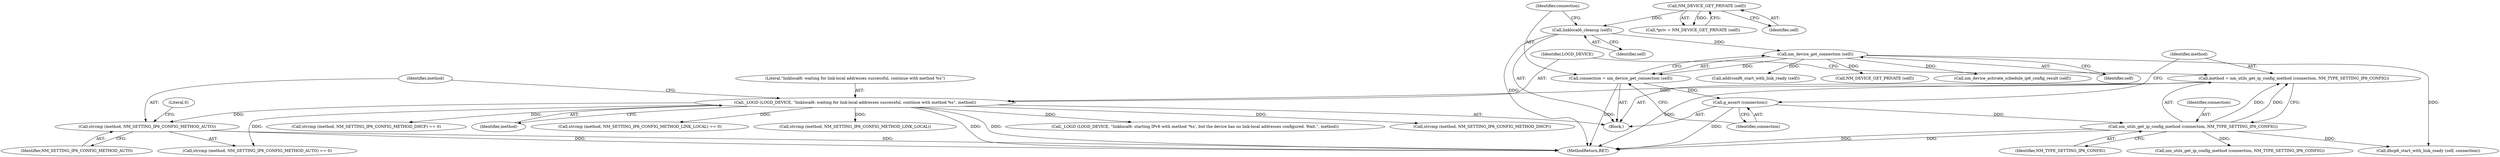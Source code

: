 digraph "0_NetworkManager_d5fc88e573fa58b93034b04d35a2454f5d28cad9@API" {
"1006852" [label="(Call,strcmp (method, NM_SETTING_IP6_CONFIG_METHOD_AUTO))"];
"1006846" [label="(Call,_LOGD (LOGD_DEVICE, \"linklocal6: waiting for link-local addresses successful, continue with method %s\", method))"];
"1006841" [label="(Call,method = nm_utils_get_ip_config_method (connection, NM_TYPE_SETTING_IP6_CONFIG))"];
"1006843" [label="(Call,nm_utils_get_ip_config_method (connection, NM_TYPE_SETTING_IP6_CONFIG))"];
"1006839" [label="(Call,g_assert (connection))"];
"1006835" [label="(Call,connection = nm_device_get_connection (self))"];
"1006837" [label="(Call,nm_device_get_connection (self))"];
"1006833" [label="(Call,linklocal6_cleanup (self))"];
"1006819" [label="(Call,NM_DEVICE_GET_PRIVATE (self))"];
"1006853" [label="(Identifier,method)"];
"1006844" [label="(Identifier,connection)"];
"1006851" [label="(Call,strcmp (method, NM_SETTING_IP6_CONFIG_METHOD_AUTO) == 0)"];
"1006836" [label="(Identifier,connection)"];
"1006834" [label="(Identifier,self)"];
"1006835" [label="(Call,connection = nm_device_get_connection (self))"];
"1006839" [label="(Call,g_assert (connection))"];
"1006815" [label="(Block,)"];
"1006817" [label="(Call,*priv = NM_DEVICE_GET_PRIVATE (self))"];
"1007034" [label="(Call,_LOGD (LOGD_DEVICE, \"linklocal6: starting IPv6 with method '%s', but the device has no link-local addresses configured. Wait.\", method))"];
"1006867" [label="(Call,strcmp (method, NM_SETTING_IP6_CONFIG_METHOD_DHCP))"];
"1007031" [label="(Call,nm_utils_get_ip_config_method (connection, NM_TYPE_SETTING_IP6_CONFIG))"];
"1006866" [label="(Call,strcmp (method, NM_SETTING_IP6_CONFIG_METHOD_DHCP) == 0)"];
"1006854" [label="(Identifier,NM_SETTING_IP6_CONFIG_METHOD_AUTO)"];
"1006849" [label="(Identifier,method)"];
"1006840" [label="(Identifier,connection)"];
"1006843" [label="(Call,nm_utils_get_ip_config_method (connection, NM_TYPE_SETTING_IP6_CONFIG))"];
"1006882" [label="(Call,strcmp (method, NM_SETTING_IP6_CONFIG_METHOD_LINK_LOCAL) == 0)"];
"1006845" [label="(Identifier,NM_TYPE_SETTING_IP6_CONFIG)"];
"1006842" [label="(Identifier,method)"];
"1006852" [label="(Call,strcmp (method, NM_SETTING_IP6_CONFIG_METHOD_AUTO))"];
"1006848" [label="(Literal,\"linklocal6: waiting for link-local addresses successful, continue with method %s\")"];
"1006874" [label="(Call,dhcp6_start_with_link_ready (self, connection))"];
"1006855" [label="(Literal,0)"];
"1006887" [label="(Call,nm_device_activate_schedule_ip6_config_result (self))"];
"1006833" [label="(Call,linklocal6_cleanup (self))"];
"1006838" [label="(Identifier,self)"];
"1006820" [label="(Identifier,self)"];
"1006859" [label="(Call,addrconf6_start_with_link_ready (self))"];
"1006837" [label="(Call,nm_device_get_connection (self))"];
"1007368" [label="(MethodReturn,RET)"];
"1006841" [label="(Call,method = nm_utils_get_ip_config_method (connection, NM_TYPE_SETTING_IP6_CONFIG))"];
"1006819" [label="(Call,NM_DEVICE_GET_PRIVATE (self))"];
"1006896" [label="(Call,NM_DEVICE_GET_PRIVATE (self))"];
"1006846" [label="(Call,_LOGD (LOGD_DEVICE, \"linklocal6: waiting for link-local addresses successful, continue with method %s\", method))"];
"1006883" [label="(Call,strcmp (method, NM_SETTING_IP6_CONFIG_METHOD_LINK_LOCAL))"];
"1006847" [label="(Identifier,LOGD_DEVICE)"];
"1006852" -> "1006851"  [label="AST: "];
"1006852" -> "1006854"  [label="CFG: "];
"1006853" -> "1006852"  [label="AST: "];
"1006854" -> "1006852"  [label="AST: "];
"1006855" -> "1006852"  [label="CFG: "];
"1006852" -> "1007368"  [label="DDG: "];
"1006852" -> "1007368"  [label="DDG: "];
"1006846" -> "1006852"  [label="DDG: "];
"1006846" -> "1006815"  [label="AST: "];
"1006846" -> "1006849"  [label="CFG: "];
"1006847" -> "1006846"  [label="AST: "];
"1006848" -> "1006846"  [label="AST: "];
"1006849" -> "1006846"  [label="AST: "];
"1006853" -> "1006846"  [label="CFG: "];
"1006846" -> "1007368"  [label="DDG: "];
"1006846" -> "1007368"  [label="DDG: "];
"1006841" -> "1006846"  [label="DDG: "];
"1006846" -> "1006851"  [label="DDG: "];
"1006846" -> "1006866"  [label="DDG: "];
"1006846" -> "1006867"  [label="DDG: "];
"1006846" -> "1006882"  [label="DDG: "];
"1006846" -> "1006883"  [label="DDG: "];
"1006846" -> "1007034"  [label="DDG: "];
"1006841" -> "1006815"  [label="AST: "];
"1006841" -> "1006843"  [label="CFG: "];
"1006842" -> "1006841"  [label="AST: "];
"1006843" -> "1006841"  [label="AST: "];
"1006847" -> "1006841"  [label="CFG: "];
"1006841" -> "1007368"  [label="DDG: "];
"1006843" -> "1006841"  [label="DDG: "];
"1006843" -> "1006841"  [label="DDG: "];
"1006843" -> "1006845"  [label="CFG: "];
"1006844" -> "1006843"  [label="AST: "];
"1006845" -> "1006843"  [label="AST: "];
"1006843" -> "1007368"  [label="DDG: "];
"1006843" -> "1007368"  [label="DDG: "];
"1006839" -> "1006843"  [label="DDG: "];
"1006843" -> "1006874"  [label="DDG: "];
"1006843" -> "1007031"  [label="DDG: "];
"1006839" -> "1006815"  [label="AST: "];
"1006839" -> "1006840"  [label="CFG: "];
"1006840" -> "1006839"  [label="AST: "];
"1006842" -> "1006839"  [label="CFG: "];
"1006839" -> "1007368"  [label="DDG: "];
"1006835" -> "1006839"  [label="DDG: "];
"1006835" -> "1006815"  [label="AST: "];
"1006835" -> "1006837"  [label="CFG: "];
"1006836" -> "1006835"  [label="AST: "];
"1006837" -> "1006835"  [label="AST: "];
"1006840" -> "1006835"  [label="CFG: "];
"1006835" -> "1007368"  [label="DDG: "];
"1006837" -> "1006835"  [label="DDG: "];
"1006837" -> "1006838"  [label="CFG: "];
"1006838" -> "1006837"  [label="AST: "];
"1006833" -> "1006837"  [label="DDG: "];
"1006837" -> "1006859"  [label="DDG: "];
"1006837" -> "1006874"  [label="DDG: "];
"1006837" -> "1006887"  [label="DDG: "];
"1006837" -> "1006896"  [label="DDG: "];
"1006833" -> "1006815"  [label="AST: "];
"1006833" -> "1006834"  [label="CFG: "];
"1006834" -> "1006833"  [label="AST: "];
"1006836" -> "1006833"  [label="CFG: "];
"1006833" -> "1007368"  [label="DDG: "];
"1006819" -> "1006833"  [label="DDG: "];
"1006819" -> "1006817"  [label="AST: "];
"1006819" -> "1006820"  [label="CFG: "];
"1006820" -> "1006819"  [label="AST: "];
"1006817" -> "1006819"  [label="CFG: "];
"1006819" -> "1006817"  [label="DDG: "];
}
